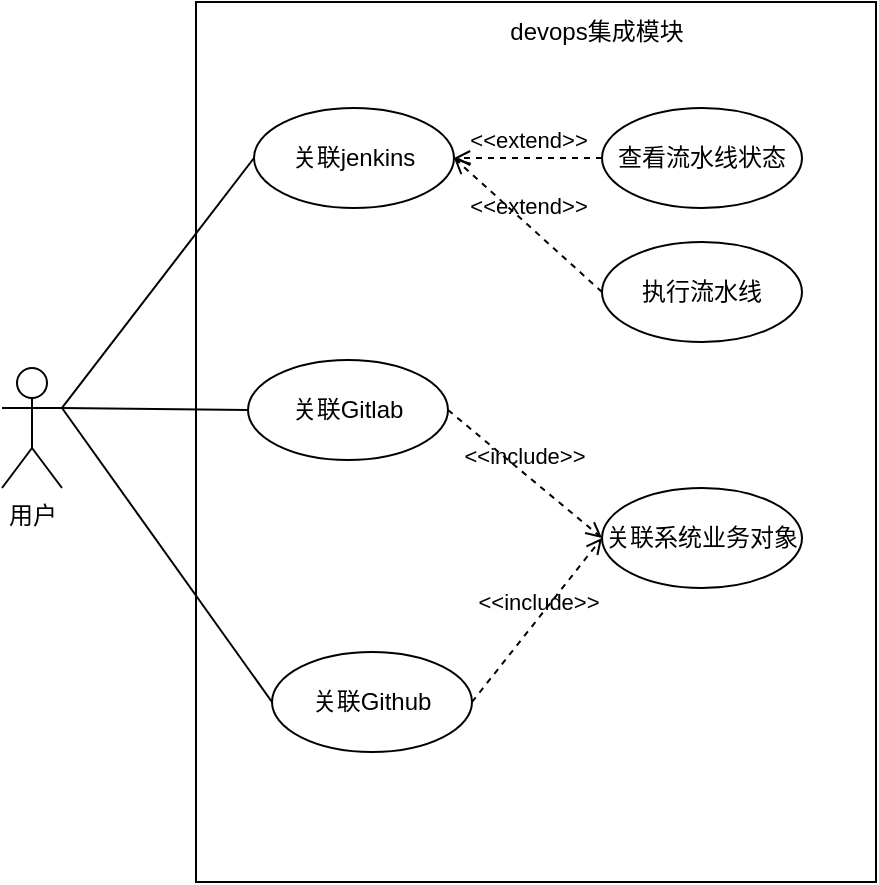 <mxfile version="26.1.0">
  <diagram name="第 1 页" id="oVNDmvztu-qrapXRM5BJ">
    <mxGraphModel dx="1242" dy="785" grid="0" gridSize="10" guides="1" tooltips="1" connect="1" arrows="1" fold="1" page="1" pageScale="1" pageWidth="827" pageHeight="1169" math="0" shadow="0">
      <root>
        <mxCell id="0" />
        <mxCell id="1" parent="0" />
        <mxCell id="lu8kf9NNv5I0NGM0YdXV-1" value="用户" style="shape=umlActor;verticalLabelPosition=bottom;verticalAlign=top;html=1;" parent="1" vertex="1">
          <mxGeometry x="116" y="248" width="30" height="60" as="geometry" />
        </mxCell>
        <mxCell id="lu8kf9NNv5I0NGM0YdXV-2" value="" style="rounded=0;whiteSpace=wrap;html=1;" parent="1" vertex="1">
          <mxGeometry x="213" y="65" width="340" height="440" as="geometry" />
        </mxCell>
        <mxCell id="lu8kf9NNv5I0NGM0YdXV-3" value="devops集成模块" style="text;html=1;align=center;verticalAlign=middle;whiteSpace=wrap;rounded=0;" parent="1" vertex="1">
          <mxGeometry x="364" y="65" width="99" height="30" as="geometry" />
        </mxCell>
        <mxCell id="lu8kf9NNv5I0NGM0YdXV-10" value="查看流水线状态" style="ellipse;whiteSpace=wrap;html=1;" parent="1" vertex="1">
          <mxGeometry x="416" y="118" width="100" height="50" as="geometry" />
        </mxCell>
        <mxCell id="lu8kf9NNv5I0NGM0YdXV-26" value="关联jenkins" style="ellipse;whiteSpace=wrap;html=1;" parent="1" vertex="1">
          <mxGeometry x="242" y="118" width="100" height="50" as="geometry" />
        </mxCell>
        <mxCell id="lu8kf9NNv5I0NGM0YdXV-28" value="关联Github" style="ellipse;whiteSpace=wrap;html=1;" parent="1" vertex="1">
          <mxGeometry x="251" y="390" width="100" height="50" as="geometry" />
        </mxCell>
        <mxCell id="lu8kf9NNv5I0NGM0YdXV-29" value="关联Gitlab" style="ellipse;whiteSpace=wrap;html=1;" parent="1" vertex="1">
          <mxGeometry x="239" y="244" width="100" height="50" as="geometry" />
        </mxCell>
        <mxCell id="lu8kf9NNv5I0NGM0YdXV-31" value="执行流水线" style="ellipse;whiteSpace=wrap;html=1;" parent="1" vertex="1">
          <mxGeometry x="416" y="185" width="100" height="50" as="geometry" />
        </mxCell>
        <mxCell id="lu8kf9NNv5I0NGM0YdXV-34" value="关联系统业务对象" style="ellipse;whiteSpace=wrap;html=1;" parent="1" vertex="1">
          <mxGeometry x="416" y="308" width="100" height="50" as="geometry" />
        </mxCell>
        <mxCell id="lu8kf9NNv5I0NGM0YdXV-37" value="&amp;lt;&amp;lt;include&amp;gt;&amp;gt;" style="html=1;verticalAlign=bottom;labelBackgroundColor=none;endArrow=open;endFill=0;dashed=1;rounded=0;exitX=1;exitY=0.5;exitDx=0;exitDy=0;entryX=0;entryY=0.5;entryDx=0;entryDy=0;" parent="1" source="lu8kf9NNv5I0NGM0YdXV-29" target="lu8kf9NNv5I0NGM0YdXV-34" edge="1">
          <mxGeometry width="160" relative="1" as="geometry">
            <mxPoint x="352" y="312" as="sourcePoint" />
            <mxPoint x="426" y="287" as="targetPoint" />
          </mxGeometry>
        </mxCell>
        <mxCell id="lu8kf9NNv5I0NGM0YdXV-38" value="&amp;lt;&amp;lt;include&amp;gt;&amp;gt;" style="html=1;verticalAlign=bottom;labelBackgroundColor=none;endArrow=open;endFill=0;dashed=1;rounded=0;exitX=1;exitY=0.5;exitDx=0;exitDy=0;entryX=0;entryY=0.5;entryDx=0;entryDy=0;" parent="1" source="lu8kf9NNv5I0NGM0YdXV-28" target="lu8kf9NNv5I0NGM0YdXV-34" edge="1">
          <mxGeometry width="160" relative="1" as="geometry">
            <mxPoint x="352" y="473" as="sourcePoint" />
            <mxPoint x="426" y="517" as="targetPoint" />
          </mxGeometry>
        </mxCell>
        <mxCell id="lu8kf9NNv5I0NGM0YdXV-39" value="&amp;lt;&amp;lt;extend&amp;gt;&amp;gt;" style="html=1;verticalAlign=bottom;labelBackgroundColor=none;endArrow=open;endFill=0;dashed=1;rounded=0;exitX=0;exitY=0.5;exitDx=0;exitDy=0;entryX=1;entryY=0.5;entryDx=0;entryDy=0;" parent="1" source="lu8kf9NNv5I0NGM0YdXV-10" target="lu8kf9NNv5I0NGM0YdXV-26" edge="1">
          <mxGeometry width="160" relative="1" as="geometry">
            <mxPoint x="332" y="404" as="sourcePoint" />
            <mxPoint x="492" y="404" as="targetPoint" />
          </mxGeometry>
        </mxCell>
        <mxCell id="lu8kf9NNv5I0NGM0YdXV-40" value="&amp;lt;&amp;lt;extend&amp;gt;&amp;gt;" style="html=1;verticalAlign=bottom;labelBackgroundColor=none;endArrow=open;endFill=0;dashed=1;rounded=0;exitX=0;exitY=0.5;exitDx=0;exitDy=0;entryX=1;entryY=0.5;entryDx=0;entryDy=0;" parent="1" source="lu8kf9NNv5I0NGM0YdXV-31" target="lu8kf9NNv5I0NGM0YdXV-26" edge="1">
          <mxGeometry width="160" relative="1" as="geometry">
            <mxPoint x="426" y="153" as="sourcePoint" />
            <mxPoint x="352" y="153" as="targetPoint" />
          </mxGeometry>
        </mxCell>
        <mxCell id="lu8kf9NNv5I0NGM0YdXV-44" value="" style="endArrow=none;html=1;rounded=0;exitX=1;exitY=0.333;exitDx=0;exitDy=0;exitPerimeter=0;entryX=0;entryY=0.5;entryDx=0;entryDy=0;" parent="1" source="lu8kf9NNv5I0NGM0YdXV-1" target="lu8kf9NNv5I0NGM0YdXV-28" edge="1">
          <mxGeometry width="50" height="50" relative="1" as="geometry">
            <mxPoint x="155" y="385" as="sourcePoint" />
            <mxPoint x="252" y="632" as="targetPoint" />
          </mxGeometry>
        </mxCell>
        <mxCell id="lu8kf9NNv5I0NGM0YdXV-45" value="" style="endArrow=none;html=1;rounded=0;exitX=1;exitY=0.333;exitDx=0;exitDy=0;exitPerimeter=0;entryX=0;entryY=0.5;entryDx=0;entryDy=0;" parent="1" source="lu8kf9NNv5I0NGM0YdXV-1" target="lu8kf9NNv5I0NGM0YdXV-29" edge="1">
          <mxGeometry width="50" height="50" relative="1" as="geometry">
            <mxPoint x="155" y="385" as="sourcePoint" />
            <mxPoint x="252" y="553" as="targetPoint" />
          </mxGeometry>
        </mxCell>
        <mxCell id="lu8kf9NNv5I0NGM0YdXV-46" value="" style="endArrow=none;html=1;rounded=0;entryX=0;entryY=0.5;entryDx=0;entryDy=0;exitX=1;exitY=0.333;exitDx=0;exitDy=0;exitPerimeter=0;" parent="1" source="lu8kf9NNv5I0NGM0YdXV-1" target="lu8kf9NNv5I0NGM0YdXV-26" edge="1">
          <mxGeometry width="50" height="50" relative="1" as="geometry">
            <mxPoint x="146" y="375" as="sourcePoint" />
            <mxPoint x="252" y="473" as="targetPoint" />
          </mxGeometry>
        </mxCell>
      </root>
    </mxGraphModel>
  </diagram>
</mxfile>
